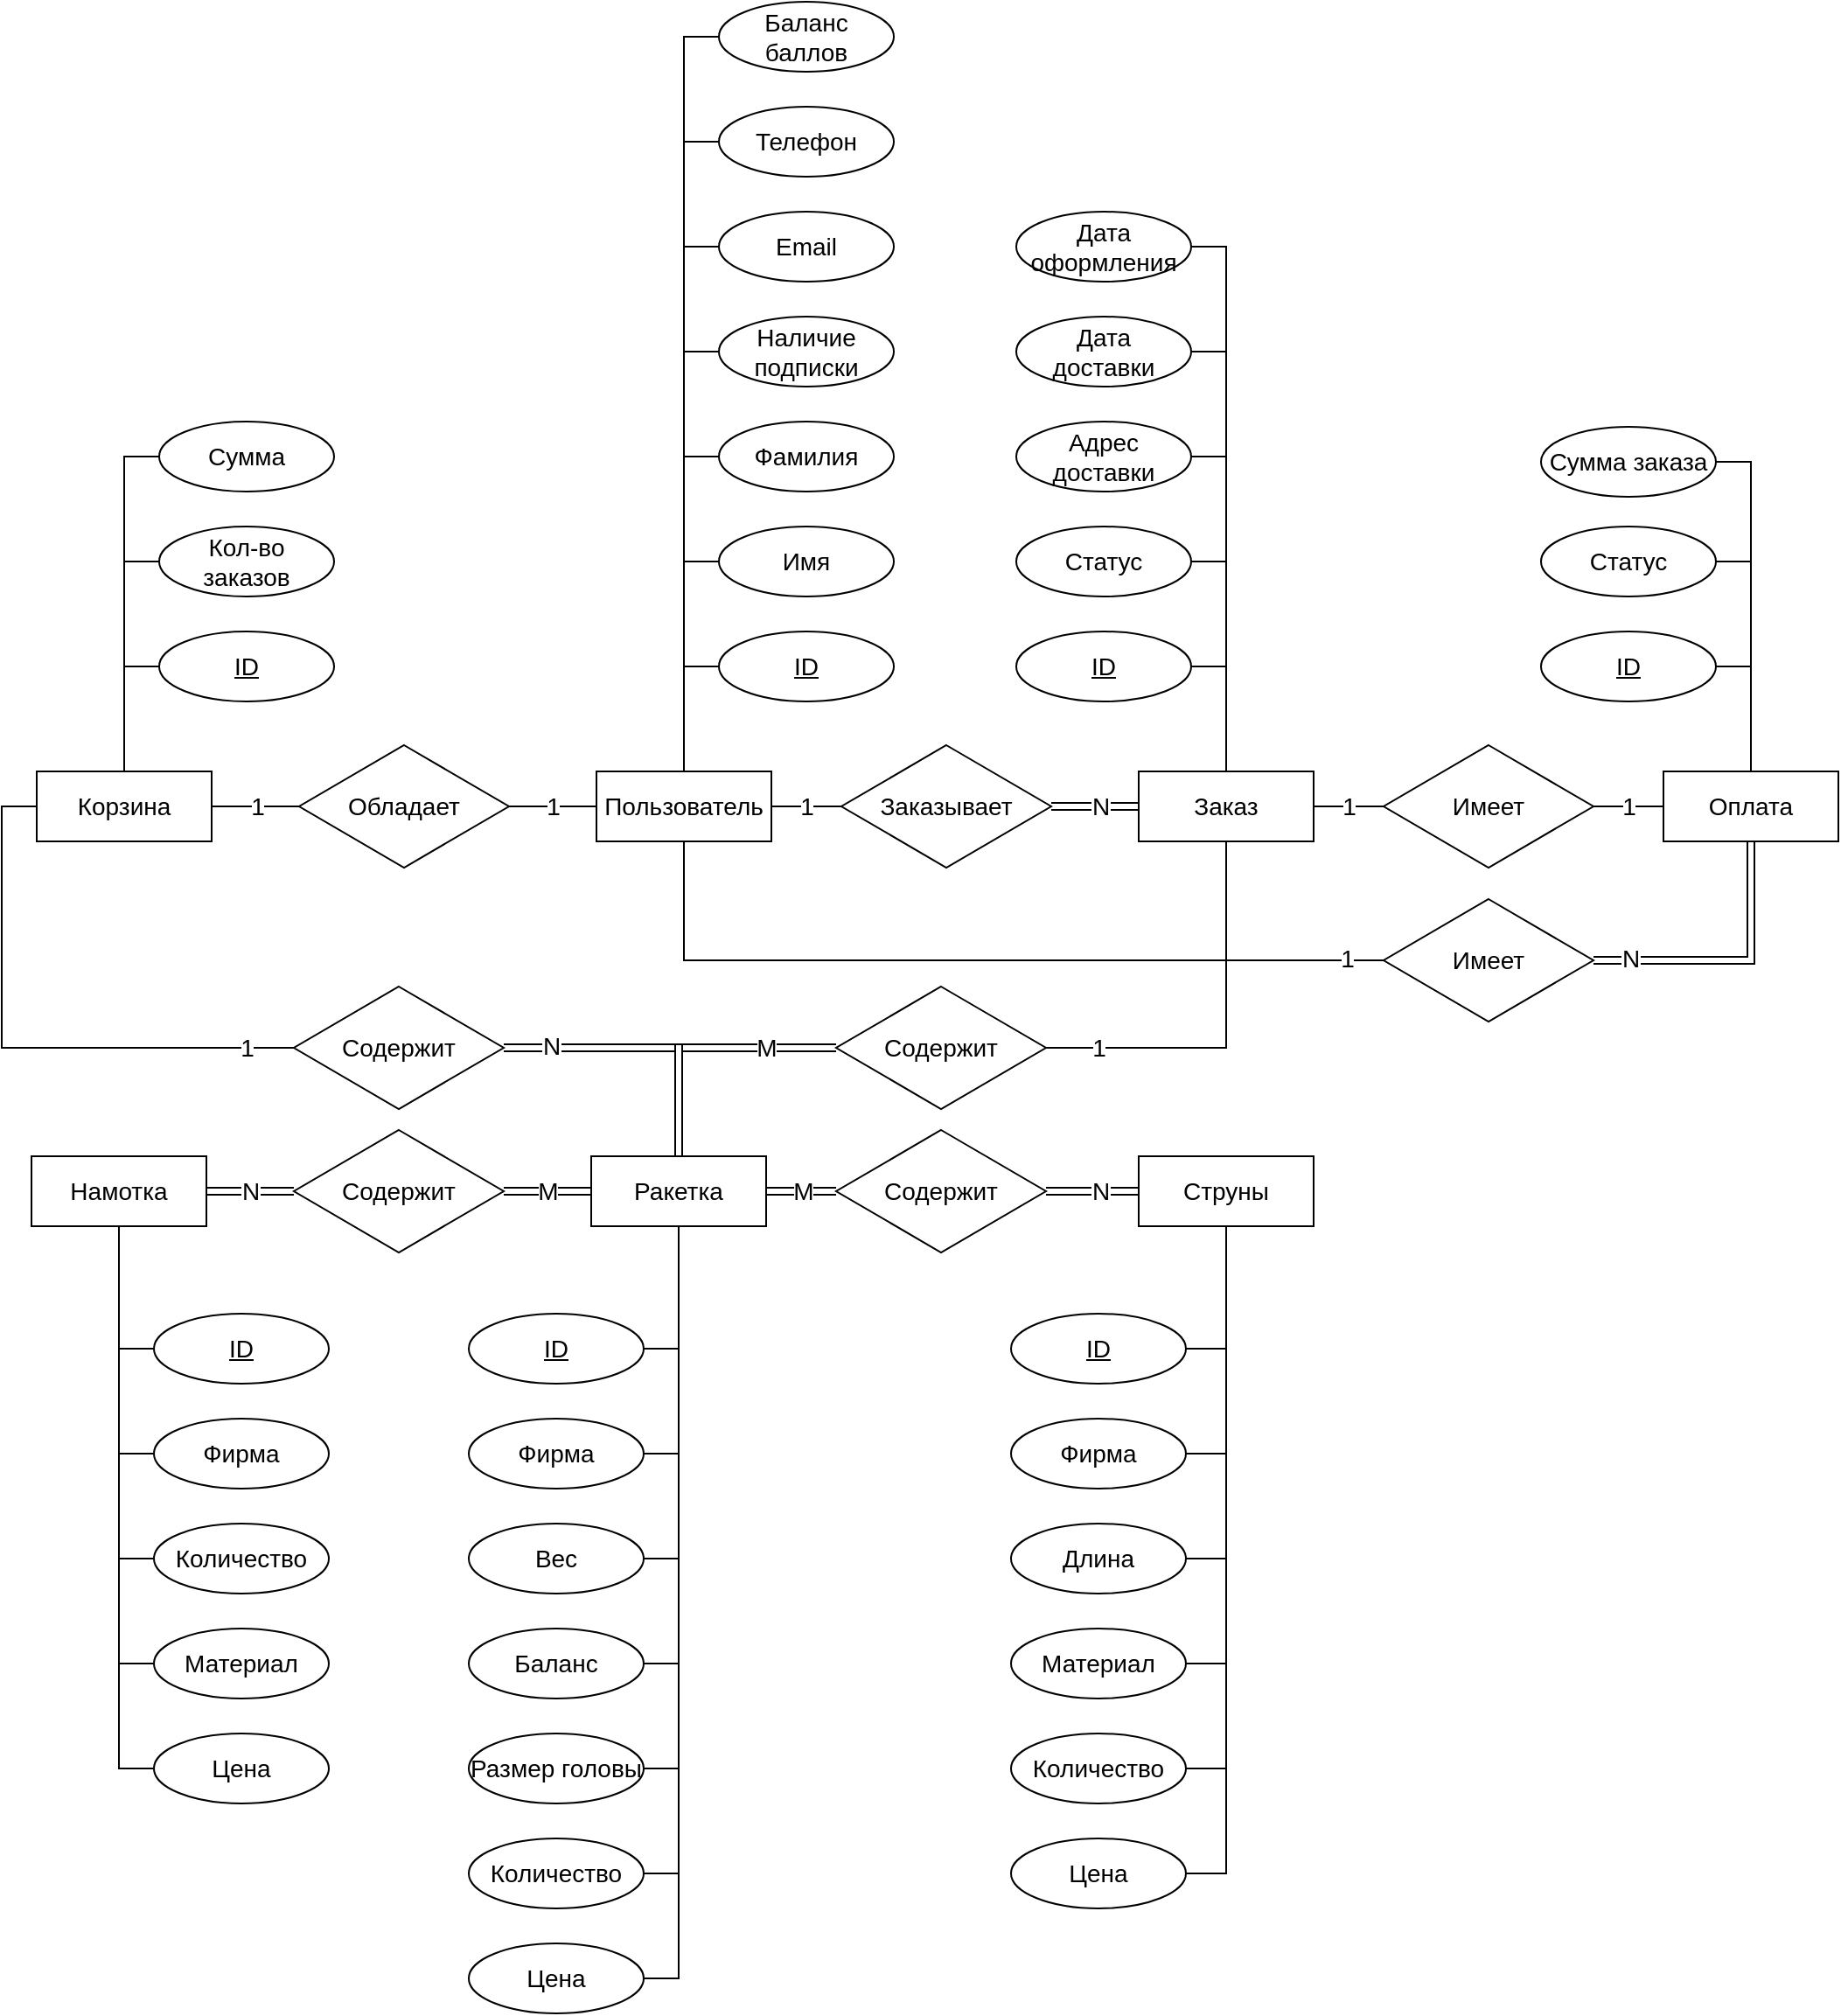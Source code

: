 <mxfile version="23.1.5" type="device">
  <diagram name="Страница — 1" id="kMqHeCUYpvP0dnkdMaQa">
    <mxGraphModel dx="1709" dy="1293" grid="0" gridSize="10" guides="1" tooltips="1" connect="1" arrows="1" fold="1" page="1" pageScale="1" pageWidth="827" pageHeight="1169" math="0" shadow="0">
      <root>
        <mxCell id="0" />
        <mxCell id="1" parent="0" />
        <mxCell id="LHL5Foc7YoLHMmSsvGCj-5" style="edgeStyle=orthogonalEdgeStyle;rounded=0;orthogonalLoop=1;jettySize=auto;html=1;entryX=1;entryY=0.5;entryDx=0;entryDy=0;endArrow=none;endFill=0;fontSize=14;" parent="1" source="LHL5Foc7YoLHMmSsvGCj-1" target="IrKqsWJ8-aQwSi9_sYCC-1" edge="1">
          <mxGeometry relative="1" as="geometry" />
        </mxCell>
        <mxCell id="LHL5Foc7YoLHMmSsvGCj-7" value="1" style="edgeLabel;html=1;align=center;verticalAlign=middle;resizable=0;points=[];fontSize=14;fontFamily=Helvetica;fontColor=default;" parent="LHL5Foc7YoLHMmSsvGCj-5" vertex="1" connectable="0">
          <mxGeometry x="0.017" relative="1" as="geometry">
            <mxPoint x="1" as="offset" />
          </mxGeometry>
        </mxCell>
        <mxCell id="LHL5Foc7YoLHMmSsvGCj-6" style="edgeStyle=orthogonalEdgeStyle;rounded=0;orthogonalLoop=1;jettySize=auto;html=1;exitX=1;exitY=0.5;exitDx=0;exitDy=0;entryX=0;entryY=0.5;entryDx=0;entryDy=0;endArrow=none;endFill=0;fontSize=14;" parent="1" source="LHL5Foc7YoLHMmSsvGCj-1" target="IrKqsWJ8-aQwSi9_sYCC-2" edge="1">
          <mxGeometry relative="1" as="geometry" />
        </mxCell>
        <mxCell id="LHL5Foc7YoLHMmSsvGCj-8" value="1" style="edgeLabel;html=1;align=center;verticalAlign=middle;resizable=0;points=[];fontSize=14;fontFamily=Helvetica;fontColor=default;" parent="LHL5Foc7YoLHMmSsvGCj-6" vertex="1" connectable="0">
          <mxGeometry x="-0.107" y="-1" relative="1" as="geometry">
            <mxPoint x="2" y="-1" as="offset" />
          </mxGeometry>
        </mxCell>
        <mxCell id="LHL5Foc7YoLHMmSsvGCj-1" value="Обладает" style="rhombus;whiteSpace=wrap;html=1;fontSize=14;" parent="1" vertex="1">
          <mxGeometry x="180" y="432" width="120" height="70" as="geometry" />
        </mxCell>
        <mxCell id="LHL5Foc7YoLHMmSsvGCj-3" value="" style="group;fontSize=14;" parent="1" vertex="1" connectable="0">
          <mxGeometry x="30" y="247" width="170" height="240" as="geometry" />
        </mxCell>
        <mxCell id="IrKqsWJ8-aQwSi9_sYCC-1" value="Корзина" style="whiteSpace=wrap;html=1;align=center;fontSize=14;" parent="LHL5Foc7YoLHMmSsvGCj-3" vertex="1">
          <mxGeometry y="200" width="100" height="40" as="geometry" />
        </mxCell>
        <mxCell id="IrKqsWJ8-aQwSi9_sYCC-97" style="edgeStyle=orthogonalEdgeStyle;shape=connector;rounded=0;orthogonalLoop=1;jettySize=auto;html=1;exitX=0;exitY=0.5;exitDx=0;exitDy=0;labelBackgroundColor=default;strokeColor=default;align=center;verticalAlign=middle;fontFamily=Helvetica;fontSize=14;fontColor=default;endArrow=none;endFill=0;" parent="LHL5Foc7YoLHMmSsvGCj-3" source="IrKqsWJ8-aQwSi9_sYCC-7" edge="1">
          <mxGeometry relative="1" as="geometry">
            <mxPoint x="50.0" y="140" as="targetPoint" />
          </mxGeometry>
        </mxCell>
        <mxCell id="IrKqsWJ8-aQwSi9_sYCC-7" value="ID" style="ellipse;whiteSpace=wrap;html=1;align=center;fontStyle=4;fontSize=14;" parent="LHL5Foc7YoLHMmSsvGCj-3" vertex="1">
          <mxGeometry x="70" y="120" width="100" height="40" as="geometry" />
        </mxCell>
        <mxCell id="IrKqsWJ8-aQwSi9_sYCC-98" style="edgeStyle=orthogonalEdgeStyle;shape=connector;rounded=0;orthogonalLoop=1;jettySize=auto;html=1;exitX=0;exitY=0.5;exitDx=0;exitDy=0;labelBackgroundColor=default;strokeColor=default;align=center;verticalAlign=middle;fontFamily=Helvetica;fontSize=14;fontColor=default;endArrow=none;endFill=0;" parent="LHL5Foc7YoLHMmSsvGCj-3" source="IrKqsWJ8-aQwSi9_sYCC-9" edge="1">
          <mxGeometry relative="1" as="geometry">
            <mxPoint x="50.0" y="80" as="targetPoint" />
          </mxGeometry>
        </mxCell>
        <mxCell id="IrKqsWJ8-aQwSi9_sYCC-9" value="Кол-во&lt;br&gt;заказов" style="ellipse;whiteSpace=wrap;html=1;align=center;fontSize=14;" parent="LHL5Foc7YoLHMmSsvGCj-3" vertex="1">
          <mxGeometry x="70" y="60" width="100" height="40" as="geometry" />
        </mxCell>
        <mxCell id="IrKqsWJ8-aQwSi9_sYCC-10" value="Сумма" style="ellipse;whiteSpace=wrap;html=1;align=center;fontSize=14;" parent="LHL5Foc7YoLHMmSsvGCj-3" vertex="1">
          <mxGeometry x="70" width="100" height="40" as="geometry" />
        </mxCell>
        <mxCell id="IrKqsWJ8-aQwSi9_sYCC-14" style="edgeStyle=orthogonalEdgeStyle;shape=connector;rounded=0;orthogonalLoop=1;jettySize=auto;html=1;exitX=0.5;exitY=0;exitDx=0;exitDy=0;entryX=0;entryY=0.5;entryDx=0;entryDy=0;labelBackgroundColor=default;strokeColor=default;align=center;verticalAlign=middle;fontFamily=Helvetica;fontSize=14;fontColor=default;endArrow=none;endFill=0;" parent="LHL5Foc7YoLHMmSsvGCj-3" source="IrKqsWJ8-aQwSi9_sYCC-1" target="IrKqsWJ8-aQwSi9_sYCC-10" edge="1">
          <mxGeometry relative="1" as="geometry" />
        </mxCell>
        <mxCell id="LHL5Foc7YoLHMmSsvGCj-11" style="edgeStyle=orthogonalEdgeStyle;shape=connector;rounded=0;orthogonalLoop=1;jettySize=auto;html=1;exitX=0;exitY=0.5;exitDx=0;exitDy=0;entryX=1;entryY=0.5;entryDx=0;entryDy=0;labelBackgroundColor=default;strokeColor=default;align=center;verticalAlign=middle;fontFamily=Helvetica;fontSize=14;fontColor=default;endArrow=none;endFill=0;" parent="1" source="LHL5Foc7YoLHMmSsvGCj-9" target="IrKqsWJ8-aQwSi9_sYCC-2" edge="1">
          <mxGeometry relative="1" as="geometry" />
        </mxCell>
        <mxCell id="LHL5Foc7YoLHMmSsvGCj-13" value="1" style="edgeLabel;html=1;align=center;verticalAlign=middle;resizable=0;points=[];fontSize=14;fontFamily=Helvetica;fontColor=default;" parent="LHL5Foc7YoLHMmSsvGCj-11" vertex="1" connectable="0">
          <mxGeometry x="0.03" relative="1" as="geometry">
            <mxPoint as="offset" />
          </mxGeometry>
        </mxCell>
        <mxCell id="LHL5Foc7YoLHMmSsvGCj-12" style="edgeStyle=orthogonalEdgeStyle;shape=link;rounded=0;orthogonalLoop=1;jettySize=auto;html=1;exitX=1;exitY=0.5;exitDx=0;exitDy=0;labelBackgroundColor=default;strokeColor=default;align=center;verticalAlign=middle;fontFamily=Helvetica;fontSize=14;fontColor=default;endArrow=none;endFill=0;" parent="1" source="LHL5Foc7YoLHMmSsvGCj-9" target="IrKqsWJ8-aQwSi9_sYCC-3" edge="1">
          <mxGeometry relative="1" as="geometry" />
        </mxCell>
        <mxCell id="LHL5Foc7YoLHMmSsvGCj-14" value="N" style="edgeLabel;html=1;align=center;verticalAlign=middle;resizable=0;points=[];fontSize=14;fontFamily=Helvetica;fontColor=default;" parent="LHL5Foc7YoLHMmSsvGCj-12" vertex="1" connectable="0">
          <mxGeometry x="-0.063" y="-1" relative="1" as="geometry">
            <mxPoint x="4" y="-1" as="offset" />
          </mxGeometry>
        </mxCell>
        <mxCell id="LHL5Foc7YoLHMmSsvGCj-9" value="Заказывает" style="rhombus;whiteSpace=wrap;html=1;fontSize=14;" parent="1" vertex="1">
          <mxGeometry x="490" y="432" width="120" height="70" as="geometry" />
        </mxCell>
        <mxCell id="LHL5Foc7YoLHMmSsvGCj-20" style="edgeStyle=orthogonalEdgeStyle;shape=link;rounded=0;orthogonalLoop=1;jettySize=auto;html=1;exitX=0;exitY=0.5;exitDx=0;exitDy=0;entryX=0.5;entryY=0;entryDx=0;entryDy=0;labelBackgroundColor=default;strokeColor=default;align=center;verticalAlign=middle;fontFamily=Helvetica;fontSize=14;fontColor=default;endArrow=none;endFill=0;" parent="1" source="LHL5Foc7YoLHMmSsvGCj-15" target="IrKqsWJ8-aQwSi9_sYCC-4" edge="1">
          <mxGeometry relative="1" as="geometry" />
        </mxCell>
        <mxCell id="LHL5Foc7YoLHMmSsvGCj-31" value="M" style="edgeLabel;html=1;align=center;verticalAlign=middle;resizable=0;points=[];fontSize=14;fontFamily=Helvetica;fontColor=default;" parent="LHL5Foc7YoLHMmSsvGCj-20" vertex="1" connectable="0">
          <mxGeometry x="0.247" y="1" relative="1" as="geometry">
            <mxPoint x="49" y="-5" as="offset" />
          </mxGeometry>
        </mxCell>
        <mxCell id="LHL5Foc7YoLHMmSsvGCj-15" value="Содержит" style="rhombus;whiteSpace=wrap;html=1;fontSize=14;" parent="1" vertex="1">
          <mxGeometry x="487" y="570" width="120" height="70" as="geometry" />
        </mxCell>
        <mxCell id="LHL5Foc7YoLHMmSsvGCj-17" value="" style="group;fontSize=14;" parent="1" vertex="1" connectable="0">
          <mxGeometry x="277" y="667" width="170" height="490" as="geometry" />
        </mxCell>
        <mxCell id="IrKqsWJ8-aQwSi9_sYCC-4" value="Ракетка" style="whiteSpace=wrap;html=1;align=center;fontSize=14;" parent="LHL5Foc7YoLHMmSsvGCj-17" vertex="1">
          <mxGeometry x="70" width="100" height="40" as="geometry" />
        </mxCell>
        <mxCell id="IrKqsWJ8-aQwSi9_sYCC-56" style="edgeStyle=orthogonalEdgeStyle;shape=connector;rounded=0;orthogonalLoop=1;jettySize=auto;html=1;exitX=0.5;exitY=1;exitDx=0;exitDy=0;entryX=1;entryY=0.5;entryDx=0;entryDy=0;labelBackgroundColor=default;strokeColor=default;align=center;verticalAlign=middle;fontFamily=Helvetica;fontSize=14;fontColor=default;endArrow=none;endFill=0;" parent="LHL5Foc7YoLHMmSsvGCj-17" source="IrKqsWJ8-aQwSi9_sYCC-4" target="IrKqsWJ8-aQwSi9_sYCC-48" edge="1">
          <mxGeometry relative="1" as="geometry" />
        </mxCell>
        <mxCell id="IrKqsWJ8-aQwSi9_sYCC-87" style="edgeStyle=orthogonalEdgeStyle;shape=connector;rounded=0;orthogonalLoop=1;jettySize=auto;html=1;exitX=1;exitY=0.5;exitDx=0;exitDy=0;labelBackgroundColor=default;strokeColor=default;align=center;verticalAlign=middle;fontFamily=Helvetica;fontSize=14;fontColor=default;endArrow=none;endFill=0;" parent="LHL5Foc7YoLHMmSsvGCj-17" source="IrKqsWJ8-aQwSi9_sYCC-63" edge="1">
          <mxGeometry relative="1" as="geometry">
            <mxPoint x="120" y="410.217" as="targetPoint" />
          </mxGeometry>
        </mxCell>
        <mxCell id="IrKqsWJ8-aQwSi9_sYCC-63" value="Количество" style="ellipse;whiteSpace=wrap;html=1;align=center;fontSize=14;" parent="LHL5Foc7YoLHMmSsvGCj-17" vertex="1">
          <mxGeometry y="390" width="100" height="40" as="geometry" />
        </mxCell>
        <mxCell id="IrKqsWJ8-aQwSi9_sYCC-83" style="edgeStyle=orthogonalEdgeStyle;shape=connector;rounded=0;orthogonalLoop=1;jettySize=auto;html=1;exitX=1;exitY=0.5;exitDx=0;exitDy=0;labelBackgroundColor=default;strokeColor=default;align=center;verticalAlign=middle;fontFamily=Helvetica;fontSize=14;fontColor=default;endArrow=none;endFill=0;" parent="LHL5Foc7YoLHMmSsvGCj-17" source="IrKqsWJ8-aQwSi9_sYCC-45" edge="1">
          <mxGeometry relative="1" as="geometry">
            <mxPoint x="120" y="170.217" as="targetPoint" />
          </mxGeometry>
        </mxCell>
        <mxCell id="IrKqsWJ8-aQwSi9_sYCC-45" value="Фирма" style="ellipse;whiteSpace=wrap;html=1;align=center;fontSize=14;" parent="LHL5Foc7YoLHMmSsvGCj-17" vertex="1">
          <mxGeometry y="150" width="100" height="40" as="geometry" />
        </mxCell>
        <mxCell id="IrKqsWJ8-aQwSi9_sYCC-84" style="edgeStyle=orthogonalEdgeStyle;shape=connector;rounded=0;orthogonalLoop=1;jettySize=auto;html=1;exitX=1;exitY=0.5;exitDx=0;exitDy=0;labelBackgroundColor=default;strokeColor=default;align=center;verticalAlign=middle;fontFamily=Helvetica;fontSize=14;fontColor=default;endArrow=none;endFill=0;" parent="LHL5Foc7YoLHMmSsvGCj-17" source="IrKqsWJ8-aQwSi9_sYCC-46" edge="1">
          <mxGeometry relative="1" as="geometry">
            <mxPoint x="120" y="230.217" as="targetPoint" />
          </mxGeometry>
        </mxCell>
        <mxCell id="IrKqsWJ8-aQwSi9_sYCC-46" value="Вес" style="ellipse;whiteSpace=wrap;html=1;align=center;fontSize=14;" parent="LHL5Foc7YoLHMmSsvGCj-17" vertex="1">
          <mxGeometry y="210" width="100" height="40" as="geometry" />
        </mxCell>
        <mxCell id="IrKqsWJ8-aQwSi9_sYCC-85" style="edgeStyle=orthogonalEdgeStyle;shape=connector;rounded=0;orthogonalLoop=1;jettySize=auto;html=1;exitX=1;exitY=0.5;exitDx=0;exitDy=0;labelBackgroundColor=default;strokeColor=default;align=center;verticalAlign=middle;fontFamily=Helvetica;fontSize=14;fontColor=default;endArrow=none;endFill=0;" parent="LHL5Foc7YoLHMmSsvGCj-17" source="IrKqsWJ8-aQwSi9_sYCC-47" edge="1">
          <mxGeometry relative="1" as="geometry">
            <mxPoint x="120" y="290.217" as="targetPoint" />
          </mxGeometry>
        </mxCell>
        <mxCell id="IrKqsWJ8-aQwSi9_sYCC-47" value="Баланс" style="ellipse;whiteSpace=wrap;html=1;align=center;fontSize=14;" parent="LHL5Foc7YoLHMmSsvGCj-17" vertex="1">
          <mxGeometry y="270" width="100" height="40" as="geometry" />
        </mxCell>
        <mxCell id="IrKqsWJ8-aQwSi9_sYCC-48" value="Цена" style="ellipse;whiteSpace=wrap;html=1;align=center;fontSize=14;" parent="LHL5Foc7YoLHMmSsvGCj-17" vertex="1">
          <mxGeometry y="450" width="100" height="40" as="geometry" />
        </mxCell>
        <mxCell id="IrKqsWJ8-aQwSi9_sYCC-86" style="edgeStyle=orthogonalEdgeStyle;shape=connector;rounded=0;orthogonalLoop=1;jettySize=auto;html=1;exitX=1;exitY=0.5;exitDx=0;exitDy=0;labelBackgroundColor=default;strokeColor=default;align=center;verticalAlign=middle;fontFamily=Helvetica;fontSize=14;fontColor=default;endArrow=none;endFill=0;" parent="LHL5Foc7YoLHMmSsvGCj-17" source="IrKqsWJ8-aQwSi9_sYCC-49" edge="1">
          <mxGeometry relative="1" as="geometry">
            <mxPoint x="120" y="350.217" as="targetPoint" />
          </mxGeometry>
        </mxCell>
        <mxCell id="IrKqsWJ8-aQwSi9_sYCC-49" value="Размер головы" style="ellipse;whiteSpace=wrap;html=1;align=center;fontSize=14;" parent="LHL5Foc7YoLHMmSsvGCj-17" vertex="1">
          <mxGeometry y="330" width="100" height="40" as="geometry" />
        </mxCell>
        <mxCell id="LHL5Foc7YoLHMmSsvGCj-52" style="edgeStyle=orthogonalEdgeStyle;shape=connector;rounded=0;orthogonalLoop=1;jettySize=auto;html=1;exitX=1;exitY=0.5;exitDx=0;exitDy=0;labelBackgroundColor=default;strokeColor=default;align=center;verticalAlign=middle;fontFamily=Helvetica;fontSize=14;fontColor=default;endArrow=none;endFill=0;" parent="LHL5Foc7YoLHMmSsvGCj-17" source="LHL5Foc7YoLHMmSsvGCj-51" edge="1">
          <mxGeometry relative="1" as="geometry">
            <mxPoint x="120" y="110.101" as="targetPoint" />
          </mxGeometry>
        </mxCell>
        <mxCell id="LHL5Foc7YoLHMmSsvGCj-51" value="ID" style="ellipse;whiteSpace=wrap;html=1;align=center;fontStyle=4;fontSize=14;" parent="LHL5Foc7YoLHMmSsvGCj-17" vertex="1">
          <mxGeometry y="90" width="100" height="40" as="geometry" />
        </mxCell>
        <mxCell id="LHL5Foc7YoLHMmSsvGCj-19" value="" style="group;fontSize=14;" parent="1" vertex="1" connectable="0">
          <mxGeometry x="587" y="667" width="173" height="420" as="geometry" />
        </mxCell>
        <mxCell id="IrKqsWJ8-aQwSi9_sYCC-96" value="" style="group;fontSize=14;" parent="LHL5Foc7YoLHMmSsvGCj-19" vertex="1" connectable="0">
          <mxGeometry y="90" width="123" height="340" as="geometry" />
        </mxCell>
        <mxCell id="IrKqsWJ8-aQwSi9_sYCC-77" style="edgeStyle=orthogonalEdgeStyle;shape=connector;rounded=0;orthogonalLoop=1;jettySize=auto;html=1;exitX=1;exitY=0.5;exitDx=0;exitDy=0;labelBackgroundColor=default;strokeColor=default;align=center;verticalAlign=middle;fontFamily=Helvetica;fontSize=14;fontColor=default;endArrow=none;endFill=0;" parent="IrKqsWJ8-aQwSi9_sYCC-96" source="IrKqsWJ8-aQwSi9_sYCC-75" edge="1">
          <mxGeometry relative="1" as="geometry">
            <mxPoint x="123" y="200.4" as="targetPoint" />
          </mxGeometry>
        </mxCell>
        <mxCell id="IrKqsWJ8-aQwSi9_sYCC-75" value="Материал" style="ellipse;whiteSpace=wrap;html=1;align=center;fontSize=14;" parent="IrKqsWJ8-aQwSi9_sYCC-96" vertex="1">
          <mxGeometry y="180" width="100" height="40" as="geometry" />
        </mxCell>
        <mxCell id="IrKqsWJ8-aQwSi9_sYCC-78" style="edgeStyle=orthogonalEdgeStyle;shape=connector;rounded=0;orthogonalLoop=1;jettySize=auto;html=1;exitX=1;exitY=0.5;exitDx=0;exitDy=0;labelBackgroundColor=default;strokeColor=default;align=center;verticalAlign=middle;fontFamily=Helvetica;fontSize=14;fontColor=default;endArrow=none;endFill=0;" parent="IrKqsWJ8-aQwSi9_sYCC-96" source="IrKqsWJ8-aQwSi9_sYCC-57" edge="1">
          <mxGeometry relative="1" as="geometry">
            <mxPoint x="123" y="20.4" as="targetPoint" />
          </mxGeometry>
        </mxCell>
        <mxCell id="IrKqsWJ8-aQwSi9_sYCC-57" value="ID" style="ellipse;whiteSpace=wrap;html=1;align=center;fontStyle=4;fontSize=14;" parent="IrKqsWJ8-aQwSi9_sYCC-96" vertex="1">
          <mxGeometry width="100" height="40" as="geometry" />
        </mxCell>
        <mxCell id="IrKqsWJ8-aQwSi9_sYCC-79" style="edgeStyle=orthogonalEdgeStyle;shape=connector;rounded=0;orthogonalLoop=1;jettySize=auto;html=1;exitX=1;exitY=0.5;exitDx=0;exitDy=0;labelBackgroundColor=default;strokeColor=default;align=center;verticalAlign=middle;fontFamily=Helvetica;fontSize=14;fontColor=default;endArrow=none;endFill=0;" parent="IrKqsWJ8-aQwSi9_sYCC-96" source="IrKqsWJ8-aQwSi9_sYCC-59" edge="1">
          <mxGeometry relative="1" as="geometry">
            <mxPoint x="123" y="80" as="targetPoint" />
          </mxGeometry>
        </mxCell>
        <mxCell id="IrKqsWJ8-aQwSi9_sYCC-59" value="Фирма" style="ellipse;whiteSpace=wrap;html=1;align=center;fontSize=14;" parent="IrKqsWJ8-aQwSi9_sYCC-96" vertex="1">
          <mxGeometry y="60" width="100" height="40" as="geometry" />
        </mxCell>
        <mxCell id="IrKqsWJ8-aQwSi9_sYCC-60" value="Цена" style="ellipse;whiteSpace=wrap;html=1;align=center;fontSize=14;" parent="IrKqsWJ8-aQwSi9_sYCC-96" vertex="1">
          <mxGeometry y="300" width="100" height="40" as="geometry" />
        </mxCell>
        <mxCell id="IrKqsWJ8-aQwSi9_sYCC-80" style="edgeStyle=orthogonalEdgeStyle;shape=connector;rounded=0;orthogonalLoop=1;jettySize=auto;html=1;exitX=1;exitY=0.5;exitDx=0;exitDy=0;labelBackgroundColor=default;strokeColor=default;align=center;verticalAlign=middle;fontFamily=Helvetica;fontSize=14;fontColor=default;endArrow=none;endFill=0;" parent="IrKqsWJ8-aQwSi9_sYCC-96" source="IrKqsWJ8-aQwSi9_sYCC-61" edge="1">
          <mxGeometry relative="1" as="geometry">
            <mxPoint x="123" y="140" as="targetPoint" />
          </mxGeometry>
        </mxCell>
        <mxCell id="IrKqsWJ8-aQwSi9_sYCC-61" value="Длина" style="ellipse;whiteSpace=wrap;html=1;align=center;fontSize=14;" parent="IrKqsWJ8-aQwSi9_sYCC-96" vertex="1">
          <mxGeometry y="120" width="100" height="40" as="geometry" />
        </mxCell>
        <mxCell id="IrKqsWJ8-aQwSi9_sYCC-81" style="edgeStyle=orthogonalEdgeStyle;shape=connector;rounded=0;orthogonalLoop=1;jettySize=auto;html=1;exitX=1;exitY=0.5;exitDx=0;exitDy=0;labelBackgroundColor=default;strokeColor=default;align=center;verticalAlign=middle;fontFamily=Helvetica;fontSize=14;fontColor=default;endArrow=none;endFill=0;" parent="IrKqsWJ8-aQwSi9_sYCC-96" source="IrKqsWJ8-aQwSi9_sYCC-62" edge="1">
          <mxGeometry relative="1" as="geometry">
            <mxPoint x="123" y="260" as="targetPoint" />
          </mxGeometry>
        </mxCell>
        <mxCell id="IrKqsWJ8-aQwSi9_sYCC-62" value="Количество" style="ellipse;whiteSpace=wrap;html=1;align=center;fontSize=14;" parent="IrKqsWJ8-aQwSi9_sYCC-96" vertex="1">
          <mxGeometry y="240" width="100" height="40" as="geometry" />
        </mxCell>
        <mxCell id="LHL5Foc7YoLHMmSsvGCj-18" value="" style="group;fontSize=14;" parent="LHL5Foc7YoLHMmSsvGCj-19" vertex="1" connectable="0">
          <mxGeometry x="73" width="100" height="40" as="geometry" />
        </mxCell>
        <mxCell id="IrKqsWJ8-aQwSi9_sYCC-6" value="Струны" style="whiteSpace=wrap;html=1;align=center;fontSize=14;" parent="LHL5Foc7YoLHMmSsvGCj-18" vertex="1">
          <mxGeometry width="100" height="40" as="geometry" />
        </mxCell>
        <mxCell id="IrKqsWJ8-aQwSi9_sYCC-68" style="edgeStyle=orthogonalEdgeStyle;shape=connector;rounded=0;orthogonalLoop=1;jettySize=auto;html=1;exitX=0.5;exitY=1;exitDx=0;exitDy=0;entryX=1;entryY=0.5;entryDx=0;entryDy=0;labelBackgroundColor=default;strokeColor=default;align=center;verticalAlign=middle;fontFamily=Helvetica;fontSize=14;fontColor=default;endArrow=none;endFill=0;" parent="LHL5Foc7YoLHMmSsvGCj-19" source="IrKqsWJ8-aQwSi9_sYCC-6" target="IrKqsWJ8-aQwSi9_sYCC-60" edge="1">
          <mxGeometry relative="1" as="geometry" />
        </mxCell>
        <mxCell id="LHL5Foc7YoLHMmSsvGCj-26" style="edgeStyle=orthogonalEdgeStyle;shape=link;rounded=0;orthogonalLoop=1;jettySize=auto;html=1;exitX=1;exitY=0.5;exitDx=0;exitDy=0;labelBackgroundColor=default;strokeColor=default;align=center;verticalAlign=middle;fontFamily=Helvetica;fontSize=14;fontColor=default;endArrow=none;endFill=0;" parent="1" source="LHL5Foc7YoLHMmSsvGCj-24" target="IrKqsWJ8-aQwSi9_sYCC-4" edge="1">
          <mxGeometry relative="1" as="geometry" />
        </mxCell>
        <mxCell id="LHL5Foc7YoLHMmSsvGCj-32" value="M" style="edgeLabel;html=1;align=center;verticalAlign=middle;resizable=0;points=[];fontSize=14;fontFamily=Helvetica;fontColor=default;" parent="LHL5Foc7YoLHMmSsvGCj-26" vertex="1" connectable="0">
          <mxGeometry x="0.488" y="1" relative="1" as="geometry">
            <mxPoint x="-12" y="1" as="offset" />
          </mxGeometry>
        </mxCell>
        <mxCell id="LHL5Foc7YoLHMmSsvGCj-27" style="edgeStyle=orthogonalEdgeStyle;shape=link;rounded=0;orthogonalLoop=1;jettySize=auto;html=1;exitX=0;exitY=0.5;exitDx=0;exitDy=0;entryX=1;entryY=0.5;entryDx=0;entryDy=0;labelBackgroundColor=default;strokeColor=default;align=center;verticalAlign=middle;fontFamily=Helvetica;fontSize=14;fontColor=default;endArrow=none;endFill=0;" parent="1" source="LHL5Foc7YoLHMmSsvGCj-24" target="IrKqsWJ8-aQwSi9_sYCC-5" edge="1">
          <mxGeometry relative="1" as="geometry" />
        </mxCell>
        <mxCell id="LHL5Foc7YoLHMmSsvGCj-35" value="N" style="edgeLabel;html=1;align=center;verticalAlign=middle;resizable=0;points=[];fontSize=14;fontFamily=Helvetica;fontColor=default;" parent="LHL5Foc7YoLHMmSsvGCj-27" vertex="1" connectable="0">
          <mxGeometry x="0.609" y="-1" relative="1" as="geometry">
            <mxPoint x="15" y="1" as="offset" />
          </mxGeometry>
        </mxCell>
        <mxCell id="LHL5Foc7YoLHMmSsvGCj-24" value="Содержит" style="rhombus;whiteSpace=wrap;html=1;fontSize=14;" parent="1" vertex="1">
          <mxGeometry x="177" y="652" width="120" height="70" as="geometry" />
        </mxCell>
        <mxCell id="LHL5Foc7YoLHMmSsvGCj-29" style="edgeStyle=orthogonalEdgeStyle;shape=link;rounded=0;orthogonalLoop=1;jettySize=auto;html=1;exitX=1;exitY=0.5;exitDx=0;exitDy=0;labelBackgroundColor=default;strokeColor=default;align=center;verticalAlign=middle;fontFamily=Helvetica;fontSize=14;fontColor=default;endArrow=none;endFill=0;" parent="1" source="LHL5Foc7YoLHMmSsvGCj-25" target="IrKqsWJ8-aQwSi9_sYCC-6" edge="1">
          <mxGeometry relative="1" as="geometry" />
        </mxCell>
        <mxCell id="LHL5Foc7YoLHMmSsvGCj-34" value="N" style="edgeLabel;html=1;align=center;verticalAlign=middle;resizable=0;points=[];fontSize=14;fontFamily=Helvetica;fontColor=default;" parent="LHL5Foc7YoLHMmSsvGCj-29" vertex="1" connectable="0">
          <mxGeometry x="0.03" y="1" relative="1" as="geometry">
            <mxPoint x="3" y="1" as="offset" />
          </mxGeometry>
        </mxCell>
        <mxCell id="LHL5Foc7YoLHMmSsvGCj-25" value="Содержит" style="rhombus;whiteSpace=wrap;html=1;fontSize=14;" parent="1" vertex="1">
          <mxGeometry x="487" y="652" width="120" height="70" as="geometry" />
        </mxCell>
        <mxCell id="LHL5Foc7YoLHMmSsvGCj-28" style="edgeStyle=orthogonalEdgeStyle;shape=link;rounded=0;orthogonalLoop=1;jettySize=auto;html=1;exitX=1;exitY=0.5;exitDx=0;exitDy=0;entryX=0;entryY=0.5;entryDx=0;entryDy=0;labelBackgroundColor=default;strokeColor=default;align=center;verticalAlign=middle;fontFamily=Helvetica;fontSize=14;fontColor=default;endArrow=none;endFill=0;" parent="1" source="IrKqsWJ8-aQwSi9_sYCC-4" target="LHL5Foc7YoLHMmSsvGCj-25" edge="1">
          <mxGeometry relative="1" as="geometry" />
        </mxCell>
        <mxCell id="LHL5Foc7YoLHMmSsvGCj-33" value="M" style="edgeLabel;html=1;align=center;verticalAlign=middle;resizable=0;points=[];fontSize=14;fontFamily=Helvetica;fontColor=default;" parent="LHL5Foc7YoLHMmSsvGCj-28" vertex="1" connectable="0">
          <mxGeometry x="0.026" y="1" relative="1" as="geometry">
            <mxPoint y="1" as="offset" />
          </mxGeometry>
        </mxCell>
        <mxCell id="LHL5Foc7YoLHMmSsvGCj-43" value="" style="group;fontSize=14;" parent="1" vertex="1" connectable="0">
          <mxGeometry x="590" y="67" width="170" height="420" as="geometry" />
        </mxCell>
        <mxCell id="IrKqsWJ8-aQwSi9_sYCC-3" value="Заказ" style="whiteSpace=wrap;html=1;align=center;fontSize=14;" parent="LHL5Foc7YoLHMmSsvGCj-43" vertex="1">
          <mxGeometry x="70" y="380" width="100" height="40" as="geometry" />
        </mxCell>
        <mxCell id="LHL5Foc7YoLHMmSsvGCj-42" style="edgeStyle=orthogonalEdgeStyle;shape=connector;rounded=0;orthogonalLoop=1;jettySize=auto;html=1;exitX=1;exitY=0.5;exitDx=0;exitDy=0;labelBackgroundColor=default;strokeColor=default;align=center;verticalAlign=middle;fontFamily=Helvetica;fontSize=14;fontColor=default;endArrow=none;endFill=0;" parent="LHL5Foc7YoLHMmSsvGCj-43" source="IrKqsWJ8-aQwSi9_sYCC-28" edge="1">
          <mxGeometry relative="1" as="geometry">
            <mxPoint x="120" y="319.977" as="targetPoint" />
          </mxGeometry>
        </mxCell>
        <mxCell id="IrKqsWJ8-aQwSi9_sYCC-28" value="ID" style="ellipse;whiteSpace=wrap;html=1;align=center;fontStyle=4;fontSize=14;" parent="LHL5Foc7YoLHMmSsvGCj-43" vertex="1">
          <mxGeometry y="300" width="100" height="40" as="geometry" />
        </mxCell>
        <mxCell id="LHL5Foc7YoLHMmSsvGCj-41" style="edgeStyle=orthogonalEdgeStyle;shape=connector;rounded=0;orthogonalLoop=1;jettySize=auto;html=1;exitX=1;exitY=0.5;exitDx=0;exitDy=0;labelBackgroundColor=default;strokeColor=default;align=center;verticalAlign=middle;fontFamily=Helvetica;fontSize=14;fontColor=default;endArrow=none;endFill=0;" parent="LHL5Foc7YoLHMmSsvGCj-43" source="IrKqsWJ8-aQwSi9_sYCC-30" edge="1">
          <mxGeometry relative="1" as="geometry">
            <mxPoint x="120" y="259.977" as="targetPoint" />
          </mxGeometry>
        </mxCell>
        <mxCell id="IrKqsWJ8-aQwSi9_sYCC-30" value="Статус" style="ellipse;whiteSpace=wrap;html=1;align=center;fontSize=14;" parent="LHL5Foc7YoLHMmSsvGCj-43" vertex="1">
          <mxGeometry y="240" width="100" height="40" as="geometry" />
        </mxCell>
        <mxCell id="LHL5Foc7YoLHMmSsvGCj-40" style="edgeStyle=orthogonalEdgeStyle;shape=connector;rounded=0;orthogonalLoop=1;jettySize=auto;html=1;exitX=1;exitY=0.5;exitDx=0;exitDy=0;labelBackgroundColor=default;strokeColor=default;align=center;verticalAlign=middle;fontFamily=Helvetica;fontSize=14;fontColor=default;endArrow=none;endFill=0;" parent="LHL5Foc7YoLHMmSsvGCj-43" source="IrKqsWJ8-aQwSi9_sYCC-33" edge="1">
          <mxGeometry relative="1" as="geometry">
            <mxPoint x="120" y="199.977" as="targetPoint" />
          </mxGeometry>
        </mxCell>
        <mxCell id="IrKqsWJ8-aQwSi9_sYCC-33" value="Адрес &lt;br style=&quot;font-size: 14px;&quot;&gt;доставки" style="ellipse;whiteSpace=wrap;html=1;align=center;fontSize=14;" parent="LHL5Foc7YoLHMmSsvGCj-43" vertex="1">
          <mxGeometry y="180" width="100" height="40" as="geometry" />
        </mxCell>
        <mxCell id="IrKqsWJ8-aQwSi9_sYCC-41" style="edgeStyle=orthogonalEdgeStyle;shape=connector;rounded=0;orthogonalLoop=1;jettySize=auto;html=1;exitX=0.5;exitY=0;exitDx=0;exitDy=0;entryX=1;entryY=0.5;entryDx=0;entryDy=0;labelBackgroundColor=default;strokeColor=default;align=center;verticalAlign=middle;fontFamily=Helvetica;fontSize=14;fontColor=default;endArrow=none;endFill=0;" parent="LHL5Foc7YoLHMmSsvGCj-43" source="IrKqsWJ8-aQwSi9_sYCC-3" target="IrKqsWJ8-aQwSi9_sYCC-36" edge="1">
          <mxGeometry relative="1" as="geometry">
            <mxPoint x="100" y="20" as="targetPoint" />
          </mxGeometry>
        </mxCell>
        <mxCell id="LHL5Foc7YoLHMmSsvGCj-39" style="edgeStyle=orthogonalEdgeStyle;shape=connector;rounded=0;orthogonalLoop=1;jettySize=auto;html=1;exitX=1;exitY=0.5;exitDx=0;exitDy=0;labelBackgroundColor=default;strokeColor=default;align=center;verticalAlign=middle;fontFamily=Helvetica;fontSize=14;fontColor=default;endArrow=none;endFill=0;" parent="LHL5Foc7YoLHMmSsvGCj-43" source="IrKqsWJ8-aQwSi9_sYCC-35" edge="1">
          <mxGeometry relative="1" as="geometry">
            <mxPoint x="120" y="139.977" as="targetPoint" />
          </mxGeometry>
        </mxCell>
        <mxCell id="IrKqsWJ8-aQwSi9_sYCC-35" value="Дата &lt;br style=&quot;font-size: 14px;&quot;&gt;доставки" style="ellipse;whiteSpace=wrap;html=1;align=center;fontSize=14;" parent="LHL5Foc7YoLHMmSsvGCj-43" vertex="1">
          <mxGeometry y="120" width="100" height="40" as="geometry" />
        </mxCell>
        <mxCell id="IrKqsWJ8-aQwSi9_sYCC-36" value="Дата &lt;br style=&quot;font-size: 14px;&quot;&gt;оформления" style="ellipse;whiteSpace=wrap;html=1;align=center;fontSize=14;" parent="LHL5Foc7YoLHMmSsvGCj-43" vertex="1">
          <mxGeometry y="60" width="100" height="40" as="geometry" />
        </mxCell>
        <mxCell id="LHL5Foc7YoLHMmSsvGCj-44" style="edgeStyle=orthogonalEdgeStyle;rounded=0;orthogonalLoop=1;jettySize=auto;html=1;exitX=0.5;exitY=1;exitDx=0;exitDy=0;entryX=1;entryY=0.5;entryDx=0;entryDy=0;labelBackgroundColor=default;strokeColor=default;align=center;verticalAlign=middle;fontFamily=Helvetica;fontSize=14;fontColor=default;endArrow=none;endFill=0;" parent="1" source="IrKqsWJ8-aQwSi9_sYCC-3" target="LHL5Foc7YoLHMmSsvGCj-15" edge="1">
          <mxGeometry relative="1" as="geometry" />
        </mxCell>
        <mxCell id="LHL5Foc7YoLHMmSsvGCj-45" value="1" style="edgeLabel;html=1;align=center;verticalAlign=middle;resizable=0;points=[];fontSize=14;fontFamily=Helvetica;fontColor=default;" parent="LHL5Foc7YoLHMmSsvGCj-44" vertex="1" connectable="0">
          <mxGeometry x="-0.641" relative="1" as="geometry">
            <mxPoint x="-73" y="78" as="offset" />
          </mxGeometry>
        </mxCell>
        <mxCell id="LHL5Foc7YoLHMmSsvGCj-46" style="edgeStyle=orthogonalEdgeStyle;shape=connector;rounded=0;orthogonalLoop=1;jettySize=auto;html=1;exitX=0.5;exitY=1;exitDx=0;exitDy=0;entryX=0;entryY=0.5;entryDx=0;entryDy=0;labelBackgroundColor=default;strokeColor=default;align=center;verticalAlign=middle;fontFamily=Helvetica;fontSize=14;fontColor=default;endArrow=none;endFill=0;" parent="1" source="IrKqsWJ8-aQwSi9_sYCC-5" target="IrKqsWJ8-aQwSi9_sYCC-74" edge="1">
          <mxGeometry relative="1" as="geometry" />
        </mxCell>
        <mxCell id="IrKqsWJ8-aQwSi9_sYCC-5" value="Намотка" style="whiteSpace=wrap;html=1;align=center;fontSize=14;" parent="1" vertex="1">
          <mxGeometry x="27" y="667" width="100" height="40" as="geometry" />
        </mxCell>
        <mxCell id="IrKqsWJ8-aQwSi9_sYCC-94" value="" style="group;fontSize=14;" parent="1" vertex="1" connectable="0">
          <mxGeometry x="97" y="757" width="100" height="280" as="geometry" />
        </mxCell>
        <mxCell id="LHL5Foc7YoLHMmSsvGCj-47" style="edgeStyle=orthogonalEdgeStyle;shape=connector;rounded=0;orthogonalLoop=1;jettySize=auto;html=1;exitX=0;exitY=0.5;exitDx=0;exitDy=0;labelBackgroundColor=default;strokeColor=default;align=center;verticalAlign=middle;fontFamily=Helvetica;fontSize=14;fontColor=default;endArrow=none;endFill=0;" parent="IrKqsWJ8-aQwSi9_sYCC-94" source="IrKqsWJ8-aQwSi9_sYCC-71" edge="1">
          <mxGeometry relative="1" as="geometry">
            <mxPoint x="-20" y="19.727" as="targetPoint" />
          </mxGeometry>
        </mxCell>
        <mxCell id="IrKqsWJ8-aQwSi9_sYCC-71" value="ID" style="ellipse;whiteSpace=wrap;html=1;align=center;fontStyle=4;fontSize=14;" parent="IrKqsWJ8-aQwSi9_sYCC-94" vertex="1">
          <mxGeometry width="100" height="40" as="geometry" />
        </mxCell>
        <mxCell id="LHL5Foc7YoLHMmSsvGCj-48" style="edgeStyle=orthogonalEdgeStyle;shape=connector;rounded=0;orthogonalLoop=1;jettySize=auto;html=1;exitX=0;exitY=0.5;exitDx=0;exitDy=0;labelBackgroundColor=default;strokeColor=default;align=center;verticalAlign=middle;fontFamily=Helvetica;fontSize=14;fontColor=default;endArrow=none;endFill=0;" parent="IrKqsWJ8-aQwSi9_sYCC-94" source="IrKqsWJ8-aQwSi9_sYCC-72" edge="1">
          <mxGeometry relative="1" as="geometry">
            <mxPoint x="-20" y="79.727" as="targetPoint" />
          </mxGeometry>
        </mxCell>
        <mxCell id="IrKqsWJ8-aQwSi9_sYCC-72" value="Фирма" style="ellipse;whiteSpace=wrap;html=1;align=center;fontSize=14;" parent="IrKqsWJ8-aQwSi9_sYCC-94" vertex="1">
          <mxGeometry y="60" width="100" height="40" as="geometry" />
        </mxCell>
        <mxCell id="LHL5Foc7YoLHMmSsvGCj-49" style="edgeStyle=orthogonalEdgeStyle;shape=connector;rounded=0;orthogonalLoop=1;jettySize=auto;html=1;exitX=0;exitY=0.5;exitDx=0;exitDy=0;labelBackgroundColor=default;strokeColor=default;align=center;verticalAlign=middle;fontFamily=Helvetica;fontSize=14;fontColor=default;endArrow=none;endFill=0;" parent="IrKqsWJ8-aQwSi9_sYCC-94" source="IrKqsWJ8-aQwSi9_sYCC-73" edge="1">
          <mxGeometry relative="1" as="geometry">
            <mxPoint x="-20" y="139.727" as="targetPoint" />
          </mxGeometry>
        </mxCell>
        <mxCell id="IrKqsWJ8-aQwSi9_sYCC-73" value="Количество" style="ellipse;whiteSpace=wrap;html=1;align=center;fontSize=14;" parent="IrKqsWJ8-aQwSi9_sYCC-94" vertex="1">
          <mxGeometry y="120" width="100" height="40" as="geometry" />
        </mxCell>
        <mxCell id="IrKqsWJ8-aQwSi9_sYCC-74" value="Цена" style="ellipse;whiteSpace=wrap;html=1;align=center;fontSize=14;" parent="IrKqsWJ8-aQwSi9_sYCC-94" vertex="1">
          <mxGeometry y="240" width="100" height="40" as="geometry" />
        </mxCell>
        <mxCell id="LHL5Foc7YoLHMmSsvGCj-50" style="edgeStyle=orthogonalEdgeStyle;shape=connector;rounded=0;orthogonalLoop=1;jettySize=auto;html=1;exitX=0;exitY=0.5;exitDx=0;exitDy=0;labelBackgroundColor=default;strokeColor=default;align=center;verticalAlign=middle;fontFamily=Helvetica;fontSize=14;fontColor=default;endArrow=none;endFill=0;" parent="IrKqsWJ8-aQwSi9_sYCC-94" source="IrKqsWJ8-aQwSi9_sYCC-88" edge="1">
          <mxGeometry relative="1" as="geometry">
            <mxPoint x="-20" y="199.727" as="targetPoint" />
          </mxGeometry>
        </mxCell>
        <mxCell id="IrKqsWJ8-aQwSi9_sYCC-88" value="Материал" style="ellipse;whiteSpace=wrap;html=1;align=center;fontSize=14;" parent="IrKqsWJ8-aQwSi9_sYCC-94" vertex="1">
          <mxGeometry y="180" width="100" height="40" as="geometry" />
        </mxCell>
        <mxCell id="2zwtGZVbNbRmC1FMP-zv-1" value="Баланс баллов" style="ellipse;whiteSpace=wrap;html=1;align=center;fontSize=14;" parent="1" vertex="1">
          <mxGeometry x="420" y="7" width="100" height="40" as="geometry" />
        </mxCell>
        <mxCell id="H7CWVhsYjTYwJcJPe3T3-33" style="edgeStyle=orthogonalEdgeStyle;rounded=0;orthogonalLoop=1;jettySize=auto;html=1;exitX=0.5;exitY=1;exitDx=0;exitDy=0;entryX=0;entryY=0.5;entryDx=0;entryDy=0;strokeColor=default;align=center;verticalAlign=middle;fontFamily=Helvetica;fontSize=11;fontColor=default;labelBackgroundColor=default;endArrow=none;endFill=0;" edge="1" parent="1" source="IrKqsWJ8-aQwSi9_sYCC-2" target="H7CWVhsYjTYwJcJPe3T3-30">
          <mxGeometry relative="1" as="geometry">
            <Array as="points">
              <mxPoint x="400" y="555" />
            </Array>
          </mxGeometry>
        </mxCell>
        <mxCell id="IrKqsWJ8-aQwSi9_sYCC-2" value="Пользователь" style="whiteSpace=wrap;html=1;align=center;fontSize=14;" parent="1" vertex="1">
          <mxGeometry x="350" y="447" width="100" height="40" as="geometry" />
        </mxCell>
        <mxCell id="IrKqsWJ8-aQwSi9_sYCC-103" style="edgeStyle=orthogonalEdgeStyle;shape=connector;rounded=0;orthogonalLoop=1;jettySize=auto;html=1;exitX=0;exitY=0.5;exitDx=0;exitDy=0;labelBackgroundColor=default;strokeColor=default;align=center;verticalAlign=middle;fontFamily=Helvetica;fontSize=14;fontColor=default;endArrow=none;endFill=0;" parent="1" source="IrKqsWJ8-aQwSi9_sYCC-15" edge="1">
          <mxGeometry relative="1" as="geometry">
            <mxPoint x="400.0" y="387" as="targetPoint" />
          </mxGeometry>
        </mxCell>
        <mxCell id="IrKqsWJ8-aQwSi9_sYCC-15" value="ID" style="ellipse;whiteSpace=wrap;html=1;align=center;fontStyle=4;fontSize=14;" parent="1" vertex="1">
          <mxGeometry x="420" y="367" width="100" height="40" as="geometry" />
        </mxCell>
        <mxCell id="IrKqsWJ8-aQwSi9_sYCC-102" style="edgeStyle=orthogonalEdgeStyle;shape=connector;rounded=0;orthogonalLoop=1;jettySize=auto;html=1;exitX=0;exitY=0.5;exitDx=0;exitDy=0;labelBackgroundColor=default;strokeColor=default;align=center;verticalAlign=middle;fontFamily=Helvetica;fontSize=14;fontColor=default;endArrow=none;endFill=0;" parent="1" source="IrKqsWJ8-aQwSi9_sYCC-17" edge="1">
          <mxGeometry relative="1" as="geometry">
            <mxPoint x="400.0" y="327" as="targetPoint" />
          </mxGeometry>
        </mxCell>
        <mxCell id="IrKqsWJ8-aQwSi9_sYCC-17" value="Имя" style="ellipse;whiteSpace=wrap;html=1;align=center;fontSize=14;" parent="1" vertex="1">
          <mxGeometry x="420" y="307" width="100" height="40" as="geometry" />
        </mxCell>
        <mxCell id="IrKqsWJ8-aQwSi9_sYCC-101" style="edgeStyle=orthogonalEdgeStyle;shape=connector;rounded=0;orthogonalLoop=1;jettySize=auto;html=1;exitX=0;exitY=0.5;exitDx=0;exitDy=0;labelBackgroundColor=default;strokeColor=default;align=center;verticalAlign=middle;fontFamily=Helvetica;fontSize=14;fontColor=default;endArrow=none;endFill=0;" parent="1" source="IrKqsWJ8-aQwSi9_sYCC-19" edge="1">
          <mxGeometry relative="1" as="geometry">
            <mxPoint x="400.0" y="267" as="targetPoint" />
          </mxGeometry>
        </mxCell>
        <mxCell id="IrKqsWJ8-aQwSi9_sYCC-19" value="Фамилия" style="ellipse;whiteSpace=wrap;html=1;align=center;fontSize=14;" parent="1" vertex="1">
          <mxGeometry x="420" y="247" width="100" height="40" as="geometry" />
        </mxCell>
        <mxCell id="IrKqsWJ8-aQwSi9_sYCC-100" style="edgeStyle=orthogonalEdgeStyle;shape=connector;rounded=0;orthogonalLoop=1;jettySize=auto;html=1;exitX=0;exitY=0.5;exitDx=0;exitDy=0;labelBackgroundColor=default;strokeColor=default;align=center;verticalAlign=middle;fontFamily=Helvetica;fontSize=14;fontColor=default;endArrow=none;endFill=0;" parent="1" source="IrKqsWJ8-aQwSi9_sYCC-24" edge="1">
          <mxGeometry relative="1" as="geometry">
            <mxPoint x="400.0" y="207" as="targetPoint" />
          </mxGeometry>
        </mxCell>
        <mxCell id="IrKqsWJ8-aQwSi9_sYCC-24" value="Наличие подписки" style="ellipse;whiteSpace=wrap;html=1;align=center;fontSize=14;" parent="1" vertex="1">
          <mxGeometry x="420" y="187" width="100" height="40" as="geometry" />
        </mxCell>
        <mxCell id="IrKqsWJ8-aQwSi9_sYCC-99" style="edgeStyle=orthogonalEdgeStyle;shape=connector;rounded=0;orthogonalLoop=1;jettySize=auto;html=1;exitX=0;exitY=0.5;exitDx=0;exitDy=0;labelBackgroundColor=default;strokeColor=default;align=center;verticalAlign=middle;fontFamily=Helvetica;fontSize=14;fontColor=default;endArrow=none;endFill=0;" parent="1" source="IrKqsWJ8-aQwSi9_sYCC-25" edge="1">
          <mxGeometry relative="1" as="geometry">
            <mxPoint x="400.0" y="147" as="targetPoint" />
          </mxGeometry>
        </mxCell>
        <mxCell id="IrKqsWJ8-aQwSi9_sYCC-25" value="Email" style="ellipse;whiteSpace=wrap;html=1;align=center;fontSize=14;" parent="1" vertex="1">
          <mxGeometry x="420" y="127" width="100" height="40" as="geometry" />
        </mxCell>
        <mxCell id="2zwtGZVbNbRmC1FMP-zv-2" style="edgeStyle=orthogonalEdgeStyle;rounded=0;orthogonalLoop=1;jettySize=auto;html=1;exitX=0;exitY=0.5;exitDx=0;exitDy=0;endArrow=none;endFill=0;fontSize=14;" parent="1" source="IrKqsWJ8-aQwSi9_sYCC-31" edge="1">
          <mxGeometry relative="1" as="geometry">
            <mxPoint x="400" y="87.059" as="targetPoint" />
          </mxGeometry>
        </mxCell>
        <mxCell id="IrKqsWJ8-aQwSi9_sYCC-31" value="Телефон" style="ellipse;whiteSpace=wrap;html=1;align=center;fontSize=14;" parent="1" vertex="1">
          <mxGeometry x="420" y="67" width="100" height="40" as="geometry" />
        </mxCell>
        <mxCell id="IrKqsWJ8-aQwSi9_sYCC-32" style="edgeStyle=orthogonalEdgeStyle;shape=connector;rounded=0;orthogonalLoop=1;jettySize=auto;html=1;exitX=0.5;exitY=0;exitDx=0;exitDy=0;entryX=0;entryY=0.5;entryDx=0;entryDy=0;labelBackgroundColor=default;strokeColor=default;align=center;verticalAlign=middle;fontFamily=Helvetica;fontSize=14;fontColor=default;endArrow=none;endFill=0;" parent="1" source="IrKqsWJ8-aQwSi9_sYCC-2" target="2zwtGZVbNbRmC1FMP-zv-1" edge="1">
          <mxGeometry relative="1" as="geometry" />
        </mxCell>
        <mxCell id="r1-rulJzmWZsiuBuZOI--6" style="edgeStyle=orthogonalEdgeStyle;rounded=0;orthogonalLoop=1;jettySize=auto;html=1;exitX=1;exitY=0.5;exitDx=0;exitDy=0;shape=link;" parent="1" source="r1-rulJzmWZsiuBuZOI--1" target="IrKqsWJ8-aQwSi9_sYCC-4" edge="1">
          <mxGeometry relative="1" as="geometry">
            <Array as="points">
              <mxPoint x="397" y="605" />
            </Array>
          </mxGeometry>
        </mxCell>
        <mxCell id="r1-rulJzmWZsiuBuZOI--1" value="Содержит" style="rhombus;whiteSpace=wrap;html=1;fontSize=14;" parent="1" vertex="1">
          <mxGeometry x="177" y="570" width="120" height="70" as="geometry" />
        </mxCell>
        <mxCell id="r1-rulJzmWZsiuBuZOI--2" style="edgeStyle=orthogonalEdgeStyle;rounded=0;orthogonalLoop=1;jettySize=auto;html=1;exitX=0;exitY=0.5;exitDx=0;exitDy=0;entryX=0;entryY=0.5;entryDx=0;entryDy=0;endArrow=none;endFill=0;fontSize=14;" parent="1" source="IrKqsWJ8-aQwSi9_sYCC-1" target="r1-rulJzmWZsiuBuZOI--1" edge="1">
          <mxGeometry relative="1" as="geometry" />
        </mxCell>
        <mxCell id="r1-rulJzmWZsiuBuZOI--4" value="1" style="edgeLabel;html=1;align=center;verticalAlign=middle;resizable=0;points=[];fontSize=14;" parent="r1-rulJzmWZsiuBuZOI--2" vertex="1" connectable="0">
          <mxGeometry x="0.001" y="1" relative="1" as="geometry">
            <mxPoint x="135" y="1" as="offset" />
          </mxGeometry>
        </mxCell>
        <mxCell id="r1-rulJzmWZsiuBuZOI--5" value="N" style="edgeLabel;html=1;align=center;verticalAlign=middle;resizable=0;points=[];fontSize=14;fontFamily=Helvetica;fontColor=default;" parent="1" vertex="1" connectable="0">
          <mxGeometry x="403.001" y="553" as="geometry">
            <mxPoint x="-79" y="51" as="offset" />
          </mxGeometry>
        </mxCell>
        <mxCell id="H7CWVhsYjTYwJcJPe3T3-18" style="edgeStyle=orthogonalEdgeStyle;rounded=0;orthogonalLoop=1;jettySize=auto;html=1;exitX=1;exitY=0.5;exitDx=0;exitDy=0;entryX=0;entryY=0.5;entryDx=0;entryDy=0;strokeColor=default;align=center;verticalAlign=middle;fontFamily=Helvetica;fontSize=11;fontColor=default;labelBackgroundColor=default;endArrow=none;endFill=0;" edge="1" parent="1" source="H7CWVhsYjTYwJcJPe3T3-1" target="H7CWVhsYjTYwJcJPe3T3-3">
          <mxGeometry relative="1" as="geometry" />
        </mxCell>
        <mxCell id="H7CWVhsYjTYwJcJPe3T3-1" value="Имеет" style="rhombus;whiteSpace=wrap;html=1;fontSize=14;" vertex="1" parent="1">
          <mxGeometry x="800" y="432" width="120" height="70" as="geometry" />
        </mxCell>
        <mxCell id="H7CWVhsYjTYwJcJPe3T3-2" value="" style="group;fontSize=14;" vertex="1" connectable="0" parent="1">
          <mxGeometry x="890" y="67" width="170" height="420" as="geometry" />
        </mxCell>
        <mxCell id="H7CWVhsYjTYwJcJPe3T3-3" value="Оплата" style="whiteSpace=wrap;html=1;align=center;fontSize=14;" vertex="1" parent="H7CWVhsYjTYwJcJPe3T3-2">
          <mxGeometry x="70" y="380" width="100" height="40" as="geometry" />
        </mxCell>
        <mxCell id="H7CWVhsYjTYwJcJPe3T3-4" style="edgeStyle=orthogonalEdgeStyle;shape=connector;rounded=0;orthogonalLoop=1;jettySize=auto;html=1;exitX=1;exitY=0.5;exitDx=0;exitDy=0;labelBackgroundColor=default;strokeColor=default;align=center;verticalAlign=middle;fontFamily=Helvetica;fontSize=14;fontColor=default;endArrow=none;endFill=0;" edge="1" parent="H7CWVhsYjTYwJcJPe3T3-2" source="H7CWVhsYjTYwJcJPe3T3-5">
          <mxGeometry relative="1" as="geometry">
            <mxPoint x="120" y="319.977" as="targetPoint" />
          </mxGeometry>
        </mxCell>
        <mxCell id="H7CWVhsYjTYwJcJPe3T3-5" value="ID" style="ellipse;whiteSpace=wrap;html=1;align=center;fontStyle=4;fontSize=14;" vertex="1" parent="H7CWVhsYjTYwJcJPe3T3-2">
          <mxGeometry y="300" width="100" height="40" as="geometry" />
        </mxCell>
        <mxCell id="H7CWVhsYjTYwJcJPe3T3-6" style="edgeStyle=orthogonalEdgeStyle;shape=connector;rounded=0;orthogonalLoop=1;jettySize=auto;html=1;exitX=1;exitY=0.5;exitDx=0;exitDy=0;labelBackgroundColor=default;strokeColor=default;align=center;verticalAlign=middle;fontFamily=Helvetica;fontSize=14;fontColor=default;endArrow=none;endFill=0;" edge="1" parent="H7CWVhsYjTYwJcJPe3T3-2" source="H7CWVhsYjTYwJcJPe3T3-7">
          <mxGeometry relative="1" as="geometry">
            <mxPoint x="120" y="259.977" as="targetPoint" />
          </mxGeometry>
        </mxCell>
        <mxCell id="H7CWVhsYjTYwJcJPe3T3-7" value="Статус" style="ellipse;whiteSpace=wrap;html=1;align=center;fontSize=14;" vertex="1" parent="H7CWVhsYjTYwJcJPe3T3-2">
          <mxGeometry y="240" width="100" height="40" as="geometry" />
        </mxCell>
        <mxCell id="H7CWVhsYjTYwJcJPe3T3-10" value="Сумма заказа" style="ellipse;whiteSpace=wrap;html=1;align=center;fontSize=14;" vertex="1" parent="H7CWVhsYjTYwJcJPe3T3-2">
          <mxGeometry y="183" width="100" height="40" as="geometry" />
        </mxCell>
        <mxCell id="H7CWVhsYjTYwJcJPe3T3-11" style="edgeStyle=orthogonalEdgeStyle;shape=connector;rounded=0;orthogonalLoop=1;jettySize=auto;html=1;exitX=0.5;exitY=0;exitDx=0;exitDy=0;entryX=1;entryY=0.5;entryDx=0;entryDy=0;labelBackgroundColor=default;strokeColor=default;align=center;verticalAlign=middle;fontFamily=Helvetica;fontSize=14;fontColor=default;endArrow=none;endFill=0;" edge="1" parent="H7CWVhsYjTYwJcJPe3T3-2" source="H7CWVhsYjTYwJcJPe3T3-3" target="H7CWVhsYjTYwJcJPe3T3-10">
          <mxGeometry relative="1" as="geometry" />
        </mxCell>
        <mxCell id="H7CWVhsYjTYwJcJPe3T3-28" value="1" style="edgeLabel;html=1;align=center;verticalAlign=middle;resizable=0;points=[];fontFamily=Helvetica;fontSize=14;fontColor=default;labelBackgroundColor=default;" vertex="1" connectable="0" parent="H7CWVhsYjTYwJcJPe3T3-2">
          <mxGeometry x="50.004" y="400" as="geometry" />
        </mxCell>
        <mxCell id="H7CWVhsYjTYwJcJPe3T3-16" style="edgeStyle=orthogonalEdgeStyle;rounded=0;orthogonalLoop=1;jettySize=auto;html=1;exitX=1;exitY=0.5;exitDx=0;exitDy=0;endArrow=none;endFill=0;" edge="1" parent="1" source="IrKqsWJ8-aQwSi9_sYCC-3" target="H7CWVhsYjTYwJcJPe3T3-1">
          <mxGeometry relative="1" as="geometry" />
        </mxCell>
        <mxCell id="H7CWVhsYjTYwJcJPe3T3-27" value="1" style="edgeLabel;html=1;align=center;verticalAlign=middle;resizable=0;points=[];fontFamily=Helvetica;fontSize=14;fontColor=default;labelBackgroundColor=default;" vertex="1" connectable="0" parent="H7CWVhsYjTYwJcJPe3T3-16">
          <mxGeometry x="-0.328" relative="1" as="geometry">
            <mxPoint x="6" as="offset" />
          </mxGeometry>
        </mxCell>
        <mxCell id="H7CWVhsYjTYwJcJPe3T3-30" value="Имеет" style="rhombus;whiteSpace=wrap;html=1;fontSize=14;" vertex="1" parent="1">
          <mxGeometry x="800" y="520" width="120" height="70" as="geometry" />
        </mxCell>
        <mxCell id="H7CWVhsYjTYwJcJPe3T3-32" style="edgeStyle=orthogonalEdgeStyle;rounded=0;orthogonalLoop=1;jettySize=auto;html=1;exitX=0.5;exitY=1;exitDx=0;exitDy=0;entryX=1;entryY=0.5;entryDx=0;entryDy=0;strokeColor=default;align=center;verticalAlign=middle;fontFamily=Helvetica;fontSize=11;fontColor=default;labelBackgroundColor=default;endArrow=none;endFill=0;shape=link;" edge="1" parent="1" source="H7CWVhsYjTYwJcJPe3T3-3" target="H7CWVhsYjTYwJcJPe3T3-30">
          <mxGeometry relative="1" as="geometry" />
        </mxCell>
        <mxCell id="H7CWVhsYjTYwJcJPe3T3-35" value="1" style="edgeLabel;html=1;align=center;verticalAlign=middle;resizable=0;points=[];fontFamily=Helvetica;fontSize=14;fontColor=default;labelBackgroundColor=default;" vertex="1" connectable="0" parent="1">
          <mxGeometry x="789.003" y="474" as="geometry">
            <mxPoint x="-10" y="80" as="offset" />
          </mxGeometry>
        </mxCell>
        <mxCell id="H7CWVhsYjTYwJcJPe3T3-36" value="N" style="edgeLabel;html=1;align=center;verticalAlign=middle;resizable=0;points=[];fontSize=14;fontFamily=Helvetica;fontColor=default;" vertex="1" connectable="0" parent="1">
          <mxGeometry x="670.01" y="600.999" as="geometry">
            <mxPoint x="271" y="-47" as="offset" />
          </mxGeometry>
        </mxCell>
      </root>
    </mxGraphModel>
  </diagram>
</mxfile>
